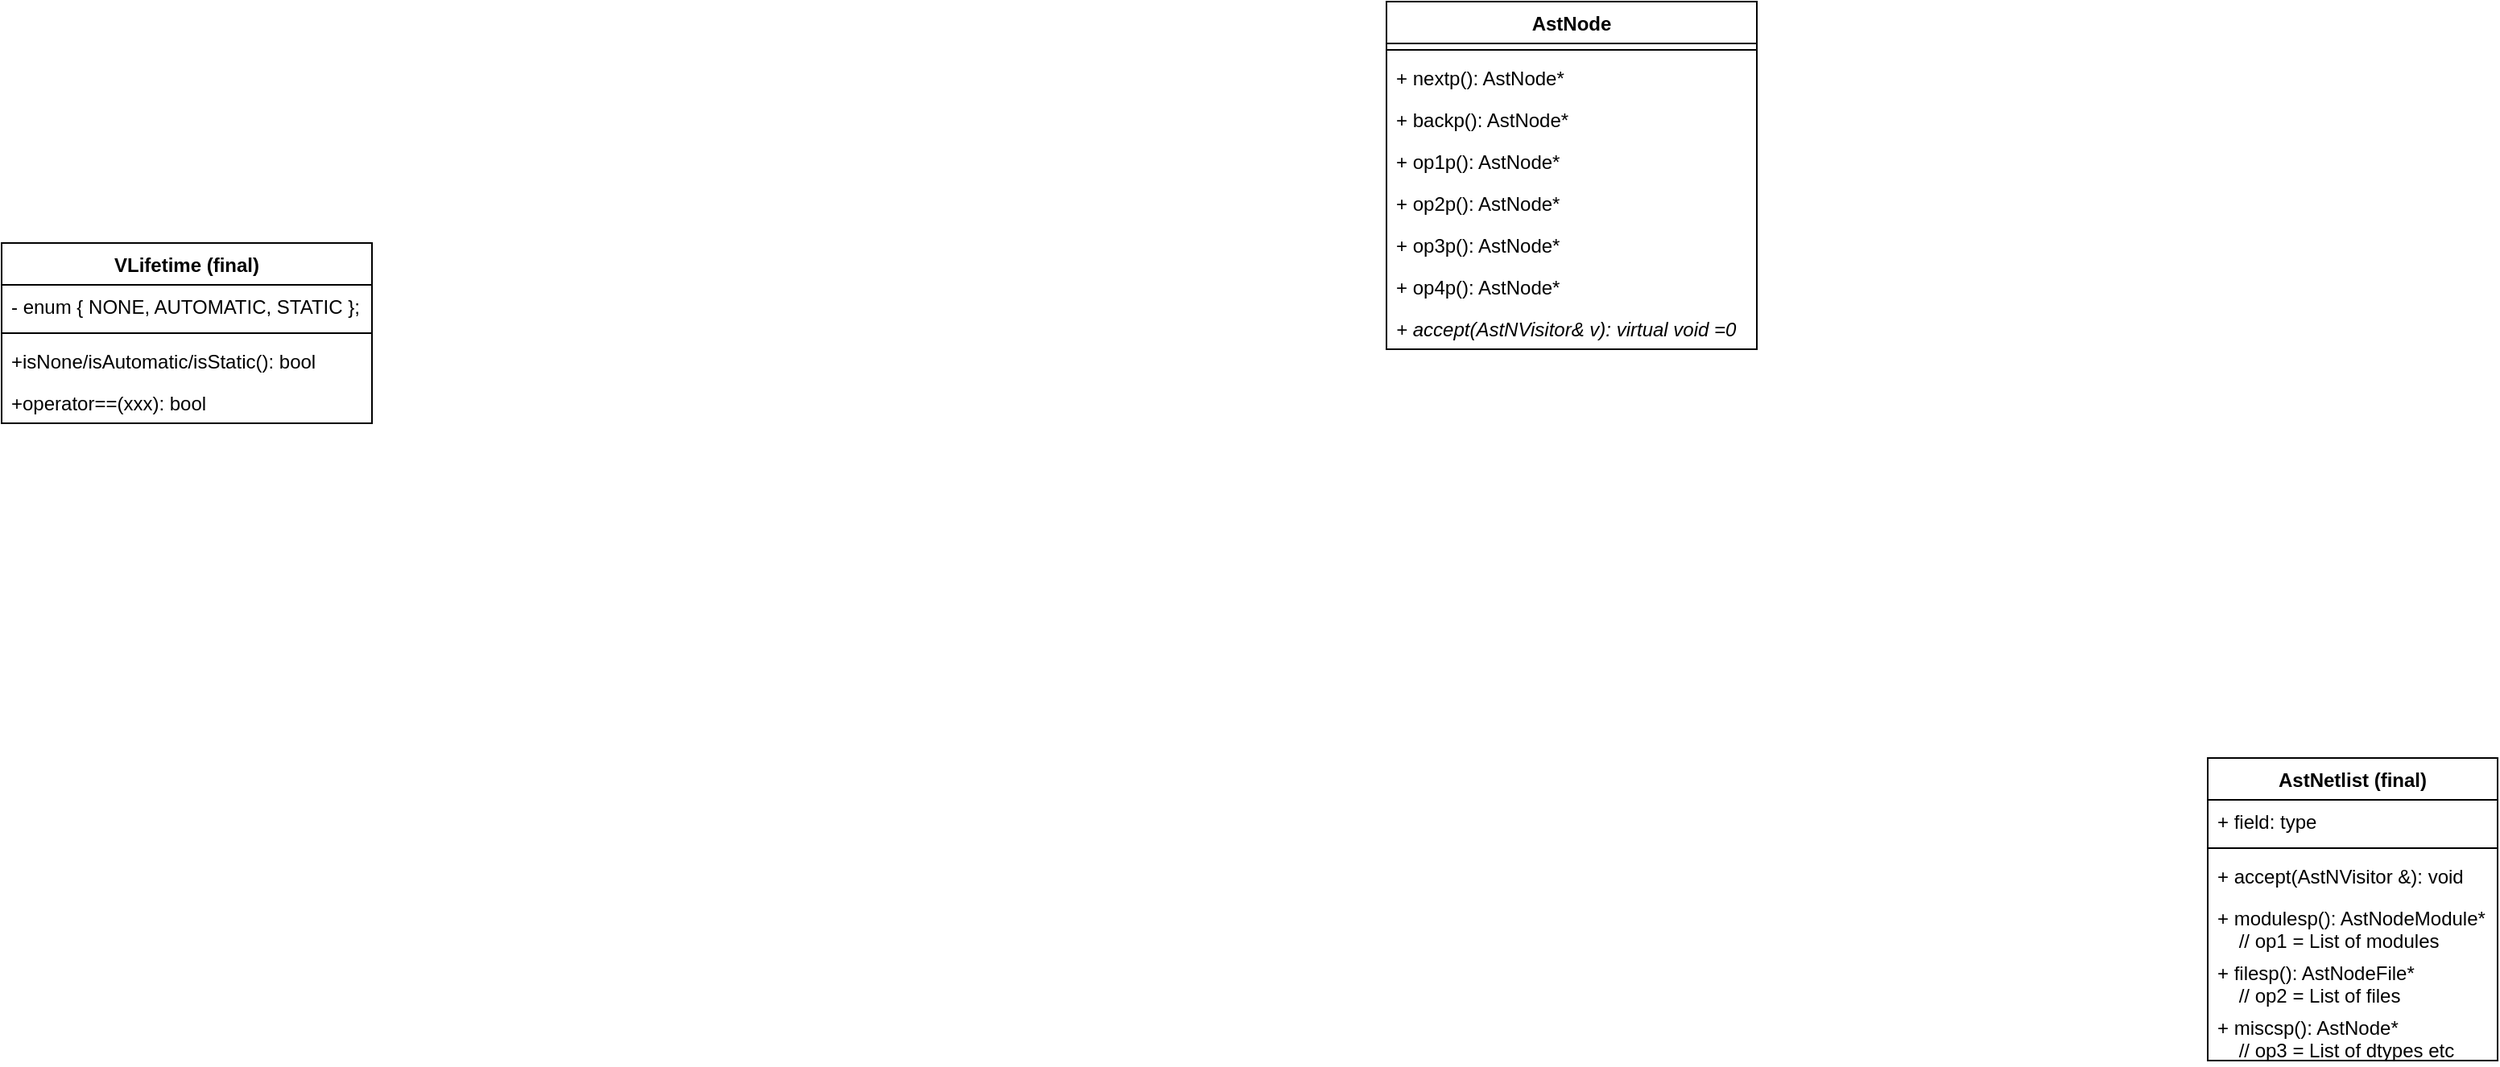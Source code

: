 <mxfile version="14.6.13" type="github">
  <diagram id="3suijcntgtWg53hSAzSm" name="第 1 页">
    <mxGraphModel dx="1422" dy="706" grid="1" gridSize="10" guides="1" tooltips="1" connect="1" arrows="1" fold="1" page="1" pageScale="1" pageWidth="827" pageHeight="1169" math="0" shadow="0">
      <root>
        <mxCell id="0" />
        <mxCell id="1" parent="0" />
        <mxCell id="kcLLaz1guzS3-ShtsF4H-1" value="VLifetime (final)" style="swimlane;fontStyle=1;align=center;verticalAlign=top;childLayout=stackLayout;horizontal=1;startSize=26;horizontalStack=0;resizeParent=1;resizeParentMax=0;resizeLast=0;collapsible=1;marginBottom=0;" vertex="1" parent="1">
          <mxGeometry x="50" y="200" width="230" height="112" as="geometry" />
        </mxCell>
        <mxCell id="kcLLaz1guzS3-ShtsF4H-2" value="- enum { NONE, AUTOMATIC, STATIC };" style="text;strokeColor=none;fillColor=none;align=left;verticalAlign=top;spacingLeft=4;spacingRight=4;overflow=hidden;rotatable=0;points=[[0,0.5],[1,0.5]];portConstraint=eastwest;" vertex="1" parent="kcLLaz1guzS3-ShtsF4H-1">
          <mxGeometry y="26" width="230" height="26" as="geometry" />
        </mxCell>
        <mxCell id="kcLLaz1guzS3-ShtsF4H-3" value="" style="line;strokeWidth=1;fillColor=none;align=left;verticalAlign=middle;spacingTop=-1;spacingLeft=3;spacingRight=3;rotatable=0;labelPosition=right;points=[];portConstraint=eastwest;" vertex="1" parent="kcLLaz1guzS3-ShtsF4H-1">
          <mxGeometry y="52" width="230" height="8" as="geometry" />
        </mxCell>
        <mxCell id="kcLLaz1guzS3-ShtsF4H-4" value="+isNone/isAutomatic/isStatic(): bool " style="text;strokeColor=none;fillColor=none;align=left;verticalAlign=top;spacingLeft=4;spacingRight=4;overflow=hidden;rotatable=0;points=[[0,0.5],[1,0.5]];portConstraint=eastwest;" vertex="1" parent="kcLLaz1guzS3-ShtsF4H-1">
          <mxGeometry y="60" width="230" height="26" as="geometry" />
        </mxCell>
        <mxCell id="kcLLaz1guzS3-ShtsF4H-5" value="+operator==(xxx): bool " style="text;strokeColor=none;fillColor=none;align=left;verticalAlign=top;spacingLeft=4;spacingRight=4;overflow=hidden;rotatable=0;points=[[0,0.5],[1,0.5]];portConstraint=eastwest;" vertex="1" parent="kcLLaz1guzS3-ShtsF4H-1">
          <mxGeometry y="86" width="230" height="26" as="geometry" />
        </mxCell>
        <mxCell id="kcLLaz1guzS3-ShtsF4H-6" value="AstNetlist (final)" style="swimlane;fontStyle=1;align=center;verticalAlign=top;childLayout=stackLayout;horizontal=1;startSize=26;horizontalStack=0;resizeParent=1;resizeParentMax=0;resizeLast=0;collapsible=1;marginBottom=0;" vertex="1" parent="1">
          <mxGeometry x="1420" y="520" width="180" height="188" as="geometry" />
        </mxCell>
        <mxCell id="kcLLaz1guzS3-ShtsF4H-7" value="+ field: type" style="text;strokeColor=none;fillColor=none;align=left;verticalAlign=top;spacingLeft=4;spacingRight=4;overflow=hidden;rotatable=0;points=[[0,0.5],[1,0.5]];portConstraint=eastwest;" vertex="1" parent="kcLLaz1guzS3-ShtsF4H-6">
          <mxGeometry y="26" width="180" height="26" as="geometry" />
        </mxCell>
        <mxCell id="kcLLaz1guzS3-ShtsF4H-8" value="" style="line;strokeWidth=1;fillColor=none;align=left;verticalAlign=middle;spacingTop=-1;spacingLeft=3;spacingRight=3;rotatable=0;labelPosition=right;points=[];portConstraint=eastwest;" vertex="1" parent="kcLLaz1guzS3-ShtsF4H-6">
          <mxGeometry y="52" width="180" height="8" as="geometry" />
        </mxCell>
        <mxCell id="kcLLaz1guzS3-ShtsF4H-9" value="+ accept(AstNVisitor &amp;): void" style="text;strokeColor=none;fillColor=none;align=left;verticalAlign=top;spacingLeft=4;spacingRight=4;overflow=hidden;rotatable=0;points=[[0,0.5],[1,0.5]];portConstraint=eastwest;" vertex="1" parent="kcLLaz1guzS3-ShtsF4H-6">
          <mxGeometry y="60" width="180" height="26" as="geometry" />
        </mxCell>
        <mxCell id="kcLLaz1guzS3-ShtsF4H-10" value="+ modulesp(): AstNodeModule*&#xa;    // op1 = List of modules" style="text;strokeColor=none;fillColor=none;align=left;verticalAlign=top;spacingLeft=4;spacingRight=4;overflow=hidden;rotatable=0;points=[[0,0.5],[1,0.5]];portConstraint=eastwest;" vertex="1" parent="kcLLaz1guzS3-ShtsF4H-6">
          <mxGeometry y="86" width="180" height="34" as="geometry" />
        </mxCell>
        <mxCell id="kcLLaz1guzS3-ShtsF4H-11" value="+ filesp(): AstNodeFile*&#xa;    // op2 = List of files" style="text;strokeColor=none;fillColor=none;align=left;verticalAlign=top;spacingLeft=4;spacingRight=4;overflow=hidden;rotatable=0;points=[[0,0.5],[1,0.5]];portConstraint=eastwest;" vertex="1" parent="kcLLaz1guzS3-ShtsF4H-6">
          <mxGeometry y="120" width="180" height="34" as="geometry" />
        </mxCell>
        <mxCell id="kcLLaz1guzS3-ShtsF4H-12" value="+ miscsp(): AstNode*&#xa;    // op3 = List of dtypes etc" style="text;strokeColor=none;fillColor=none;align=left;verticalAlign=top;spacingLeft=4;spacingRight=4;overflow=hidden;rotatable=0;points=[[0,0.5],[1,0.5]];portConstraint=eastwest;" vertex="1" parent="kcLLaz1guzS3-ShtsF4H-6">
          <mxGeometry y="154" width="180" height="34" as="geometry" />
        </mxCell>
        <mxCell id="kcLLaz1guzS3-ShtsF4H-13" value="AstNode" style="swimlane;fontStyle=1;align=center;verticalAlign=top;childLayout=stackLayout;horizontal=1;startSize=26;horizontalStack=0;resizeParent=1;resizeParentMax=0;resizeLast=0;collapsible=1;marginBottom=0;" vertex="1" parent="1">
          <mxGeometry x="910" y="50" width="230" height="216" as="geometry" />
        </mxCell>
        <mxCell id="kcLLaz1guzS3-ShtsF4H-14" value="" style="line;strokeWidth=1;fillColor=none;align=left;verticalAlign=middle;spacingTop=-1;spacingLeft=3;spacingRight=3;rotatable=0;labelPosition=right;points=[];portConstraint=eastwest;" vertex="1" parent="kcLLaz1guzS3-ShtsF4H-13">
          <mxGeometry y="26" width="230" height="8" as="geometry" />
        </mxCell>
        <mxCell id="kcLLaz1guzS3-ShtsF4H-15" value="+ nextp(): AstNode*" style="text;strokeColor=none;fillColor=none;align=left;verticalAlign=top;spacingLeft=4;spacingRight=4;overflow=hidden;rotatable=0;points=[[0,0.5],[1,0.5]];portConstraint=eastwest;" vertex="1" parent="kcLLaz1guzS3-ShtsF4H-13">
          <mxGeometry y="34" width="230" height="26" as="geometry" />
        </mxCell>
        <mxCell id="kcLLaz1guzS3-ShtsF4H-16" value="+ backp(): AstNode*" style="text;strokeColor=none;fillColor=none;align=left;verticalAlign=top;spacingLeft=4;spacingRight=4;overflow=hidden;rotatable=0;points=[[0,0.5],[1,0.5]];portConstraint=eastwest;" vertex="1" parent="kcLLaz1guzS3-ShtsF4H-13">
          <mxGeometry y="60" width="230" height="26" as="geometry" />
        </mxCell>
        <mxCell id="kcLLaz1guzS3-ShtsF4H-17" value="+ op1p(): AstNode*" style="text;strokeColor=none;fillColor=none;align=left;verticalAlign=top;spacingLeft=4;spacingRight=4;overflow=hidden;rotatable=0;points=[[0,0.5],[1,0.5]];portConstraint=eastwest;" vertex="1" parent="kcLLaz1guzS3-ShtsF4H-13">
          <mxGeometry y="86" width="230" height="26" as="geometry" />
        </mxCell>
        <mxCell id="kcLLaz1guzS3-ShtsF4H-18" value="+ op2p(): AstNode*" style="text;strokeColor=none;fillColor=none;align=left;verticalAlign=top;spacingLeft=4;spacingRight=4;overflow=hidden;rotatable=0;points=[[0,0.5],[1,0.5]];portConstraint=eastwest;" vertex="1" parent="kcLLaz1guzS3-ShtsF4H-13">
          <mxGeometry y="112" width="230" height="26" as="geometry" />
        </mxCell>
        <mxCell id="kcLLaz1guzS3-ShtsF4H-19" value="+ op3p(): AstNode*" style="text;strokeColor=none;fillColor=none;align=left;verticalAlign=top;spacingLeft=4;spacingRight=4;overflow=hidden;rotatable=0;points=[[0,0.5],[1,0.5]];portConstraint=eastwest;" vertex="1" parent="kcLLaz1guzS3-ShtsF4H-13">
          <mxGeometry y="138" width="230" height="26" as="geometry" />
        </mxCell>
        <mxCell id="kcLLaz1guzS3-ShtsF4H-20" value="+ op4p(): AstNode*" style="text;strokeColor=none;fillColor=none;align=left;verticalAlign=top;spacingLeft=4;spacingRight=4;overflow=hidden;rotatable=0;points=[[0,0.5],[1,0.5]];portConstraint=eastwest;" vertex="1" parent="kcLLaz1guzS3-ShtsF4H-13">
          <mxGeometry y="164" width="230" height="26" as="geometry" />
        </mxCell>
        <mxCell id="kcLLaz1guzS3-ShtsF4H-21" value="+ accept(AstNVisitor&amp; v): virtual void =0" style="text;strokeColor=none;fillColor=none;align=left;verticalAlign=top;spacingLeft=4;spacingRight=4;overflow=hidden;rotatable=0;points=[[0,0.5],[1,0.5]];portConstraint=eastwest;fontStyle=2" vertex="1" parent="kcLLaz1guzS3-ShtsF4H-13">
          <mxGeometry y="190" width="230" height="26" as="geometry" />
        </mxCell>
      </root>
    </mxGraphModel>
  </diagram>
</mxfile>
